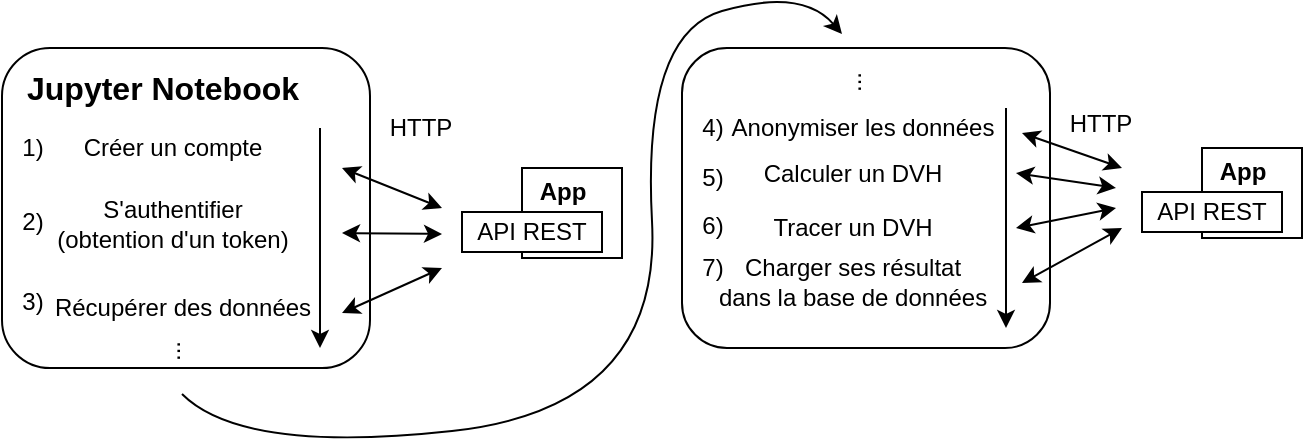 <mxfile version="16.5.6" type="device"><diagram id="ygQyKBwr0GyuvjkVkwpO" name="Page-1"><mxGraphModel dx="711" dy="412" grid="1" gridSize="10" guides="1" tooltips="1" connect="1" arrows="1" fold="1" page="1" pageScale="1" pageWidth="827" pageHeight="1169" math="0" shadow="0"><root><mxCell id="0"/><mxCell id="1" parent="0"/><mxCell id="K30MsVTrxcoe9SvX4Om6-78" value="" style="rounded=1;whiteSpace=wrap;html=1;" parent="1" vertex="1"><mxGeometry x="230" y="200" width="184" height="160" as="geometry"/></mxCell><mxCell id="K30MsVTrxcoe9SvX4Om6-18" value="" style="rounded=0;whiteSpace=wrap;html=1;" parent="1" vertex="1"><mxGeometry x="490" y="260" width="50" height="45" as="geometry"/></mxCell><mxCell id="K30MsVTrxcoe9SvX4Om6-5" value="" style="endArrow=classic;html=1;rounded=0;" parent="1" edge="1"><mxGeometry width="50" height="50" relative="1" as="geometry"><mxPoint x="389" y="240" as="sourcePoint"/><mxPoint x="389" y="350" as="targetPoint"/></mxGeometry></mxCell><mxCell id="K30MsVTrxcoe9SvX4Om6-6" value="Créer un compte" style="text;html=1;align=center;verticalAlign=middle;resizable=0;points=[];autosize=1;strokeColor=none;fillColor=none;" parent="1" vertex="1"><mxGeometry x="265" y="240" width="100" height="20" as="geometry"/></mxCell><mxCell id="K30MsVTrxcoe9SvX4Om6-7" value="S'authentifier&lt;br&gt;(obtention d'un token)" style="text;html=1;align=center;verticalAlign=middle;resizable=0;points=[];autosize=1;strokeColor=none;fillColor=none;" parent="1" vertex="1"><mxGeometry x="250" y="272.5" width="130" height="30" as="geometry"/></mxCell><mxCell id="K30MsVTrxcoe9SvX4Om6-8" value="Récupérer des données" style="text;html=1;align=center;verticalAlign=middle;resizable=0;points=[];autosize=1;strokeColor=none;fillColor=none;" parent="1" vertex="1"><mxGeometry x="250" y="320" width="140" height="20" as="geometry"/></mxCell><mxCell id="K30MsVTrxcoe9SvX4Om6-14" value="" style="endArrow=classic;html=1;rounded=0;startArrow=classic;startFill=1;endFill=1;" parent="1" edge="1"><mxGeometry width="50" height="50" relative="1" as="geometry"><mxPoint x="400" y="260" as="sourcePoint"/><mxPoint x="450" y="280" as="targetPoint"/></mxGeometry></mxCell><mxCell id="K30MsVTrxcoe9SvX4Om6-15" value="HTTP" style="text;html=1;align=center;verticalAlign=middle;resizable=0;points=[];autosize=1;strokeColor=none;fillColor=none;" parent="1" vertex="1"><mxGeometry x="414" y="230" width="50" height="20" as="geometry"/></mxCell><mxCell id="K30MsVTrxcoe9SvX4Om6-17" value="API REST" style="whiteSpace=wrap;html=1;" parent="1" vertex="1"><mxGeometry x="460" y="282" width="70" height="20" as="geometry"/></mxCell><mxCell id="K30MsVTrxcoe9SvX4Om6-19" value="&lt;b&gt;App&lt;/b&gt;" style="text;html=1;align=center;verticalAlign=middle;resizable=0;points=[];autosize=1;strokeColor=none;fillColor=none;" parent="1" vertex="1"><mxGeometry x="490" y="262" width="40" height="20" as="geometry"/></mxCell><mxCell id="K30MsVTrxcoe9SvX4Om6-43" value="" style="endArrow=classic;html=1;rounded=0;startArrow=classic;startFill=1;" parent="1" edge="1"><mxGeometry width="50" height="50" relative="1" as="geometry"><mxPoint x="400" y="292.5" as="sourcePoint"/><mxPoint x="450" y="293" as="targetPoint"/></mxGeometry></mxCell><mxCell id="K30MsVTrxcoe9SvX4Om6-49" value="" style="endArrow=classic;html=1;rounded=0;startArrow=classic;startFill=1;" parent="1" edge="1"><mxGeometry width="50" height="50" relative="1" as="geometry"><mxPoint x="400" y="332.5" as="sourcePoint"/><mxPoint x="450" y="310" as="targetPoint"/></mxGeometry></mxCell><mxCell id="K30MsVTrxcoe9SvX4Om6-79" value="Jupyter Notebook" style="text;html=1;align=center;verticalAlign=middle;resizable=0;points=[];autosize=1;strokeColor=none;fillColor=none;fontStyle=1;fontSize=16;" parent="1" vertex="1"><mxGeometry x="235" y="210" width="150" height="20" as="geometry"/></mxCell><mxCell id="K30MsVTrxcoe9SvX4Om6-84" value="&lt;font style=&quot;font-size: 12px&quot;&gt;1)&lt;/font&gt;" style="text;html=1;align=center;verticalAlign=middle;resizable=0;points=[];autosize=1;strokeColor=none;fillColor=none;fontSize=16;" parent="1" vertex="1"><mxGeometry x="230" y="232.5" width="30" height="30" as="geometry"/></mxCell><mxCell id="K30MsVTrxcoe9SvX4Om6-85" value="&lt;font style=&quot;font-size: 12px&quot;&gt;2)&lt;/font&gt;" style="text;html=1;align=center;verticalAlign=middle;resizable=0;points=[];autosize=1;strokeColor=none;fillColor=none;fontSize=16;" parent="1" vertex="1"><mxGeometry x="230" y="270" width="30" height="30" as="geometry"/></mxCell><mxCell id="K30MsVTrxcoe9SvX4Om6-86" value="&lt;font style=&quot;font-size: 12px&quot;&gt;3)&lt;/font&gt;" style="text;html=1;align=center;verticalAlign=middle;resizable=0;points=[];autosize=1;strokeColor=none;fillColor=none;fontSize=16;" parent="1" vertex="1"><mxGeometry x="230" y="310" width="30" height="30" as="geometry"/></mxCell><mxCell id="k37QPmjvFx7fU82uKJNg-60" value="" style="rounded=1;whiteSpace=wrap;html=1;" vertex="1" parent="1"><mxGeometry x="570" y="200" width="184" height="150" as="geometry"/></mxCell><mxCell id="k37QPmjvFx7fU82uKJNg-62" value="" style="endArrow=classic;html=1;rounded=0;" edge="1" parent="1"><mxGeometry width="50" height="50" relative="1" as="geometry"><mxPoint x="732" y="230" as="sourcePoint"/><mxPoint x="732" y="340" as="targetPoint"/></mxGeometry></mxCell><mxCell id="k37QPmjvFx7fU82uKJNg-66" value="Anonymiser les données" style="text;html=1;align=center;verticalAlign=middle;resizable=0;points=[];autosize=1;strokeColor=none;fillColor=none;" vertex="1" parent="1"><mxGeometry x="585" y="230" width="150" height="20" as="geometry"/></mxCell><mxCell id="k37QPmjvFx7fU82uKJNg-67" value="Calculer un DVH" style="text;html=1;align=center;verticalAlign=middle;resizable=0;points=[];autosize=1;strokeColor=none;fillColor=none;" vertex="1" parent="1"><mxGeometry x="605" y="252.5" width="100" height="20" as="geometry"/></mxCell><mxCell id="k37QPmjvFx7fU82uKJNg-68" value="Tracer un DVH" style="text;html=1;align=center;verticalAlign=middle;resizable=0;points=[];autosize=1;strokeColor=none;fillColor=none;" vertex="1" parent="1"><mxGeometry x="605" y="280" width="100" height="20" as="geometry"/></mxCell><mxCell id="k37QPmjvFx7fU82uKJNg-69" value="Charger ses résultat&lt;br&gt;dans la base de données" style="text;html=1;align=center;verticalAlign=middle;resizable=0;points=[];autosize=1;strokeColor=none;fillColor=none;" vertex="1" parent="1"><mxGeometry x="580" y="302" width="150" height="30" as="geometry"/></mxCell><mxCell id="k37QPmjvFx7fU82uKJNg-89" value="" style="endArrow=classic;html=1;rounded=0;startArrow=classic;startFill=1;endFill=1;" edge="1" parent="1"><mxGeometry width="50" height="50" relative="1" as="geometry"><mxPoint x="740" y="242.5" as="sourcePoint"/><mxPoint x="790" y="260" as="targetPoint"/></mxGeometry></mxCell><mxCell id="k37QPmjvFx7fU82uKJNg-90" value="HTTP" style="text;html=1;align=center;verticalAlign=middle;resizable=0;points=[];autosize=1;strokeColor=none;fillColor=none;" vertex="1" parent="1"><mxGeometry x="754" y="227.5" width="50" height="20" as="geometry"/></mxCell><mxCell id="k37QPmjvFx7fU82uKJNg-95" value="" style="endArrow=classic;html=1;rounded=0;startArrow=classic;startFill=1;endFill=1;" edge="1" parent="1"><mxGeometry width="50" height="50" relative="1" as="geometry"><mxPoint x="737" y="262.5" as="sourcePoint"/><mxPoint x="787" y="270" as="targetPoint"/></mxGeometry></mxCell><mxCell id="k37QPmjvFx7fU82uKJNg-100" value="" style="endArrow=classic;html=1;rounded=0;startArrow=classic;startFill=1;" edge="1" parent="1"><mxGeometry width="50" height="50" relative="1" as="geometry"><mxPoint x="737" y="290" as="sourcePoint"/><mxPoint x="787" y="280" as="targetPoint"/></mxGeometry></mxCell><mxCell id="k37QPmjvFx7fU82uKJNg-106" value="" style="endArrow=classic;html=1;rounded=0;startArrow=classic;startFill=1;" edge="1" parent="1"><mxGeometry width="50" height="50" relative="1" as="geometry"><mxPoint x="740" y="317.5" as="sourcePoint"/><mxPoint x="790" y="290" as="targetPoint"/></mxGeometry></mxCell><mxCell id="k37QPmjvFx7fU82uKJNg-115" value="&lt;font style=&quot;font-size: 12px&quot;&gt;4)&lt;/font&gt;" style="text;html=1;align=center;verticalAlign=middle;resizable=0;points=[];autosize=1;strokeColor=none;fillColor=none;fontSize=16;" vertex="1" parent="1"><mxGeometry x="570" y="222.5" width="30" height="30" as="geometry"/></mxCell><mxCell id="k37QPmjvFx7fU82uKJNg-116" value="&lt;font style=&quot;font-size: 12px&quot;&gt;5)&lt;br&gt;&lt;/font&gt;" style="text;html=1;align=center;verticalAlign=middle;resizable=0;points=[];autosize=1;strokeColor=none;fillColor=none;fontSize=16;" vertex="1" parent="1"><mxGeometry x="570" y="247.5" width="30" height="30" as="geometry"/></mxCell><mxCell id="k37QPmjvFx7fU82uKJNg-117" value="&lt;font style=&quot;font-size: 12px&quot;&gt;6)&lt;/font&gt;" style="text;html=1;align=center;verticalAlign=middle;resizable=0;points=[];autosize=1;strokeColor=none;fillColor=none;fontSize=16;" vertex="1" parent="1"><mxGeometry x="570" y="272" width="30" height="30" as="geometry"/></mxCell><mxCell id="k37QPmjvFx7fU82uKJNg-118" value="&lt;font style=&quot;font-size: 12px&quot;&gt;7)&lt;/font&gt;" style="text;html=1;align=center;verticalAlign=middle;resizable=0;points=[];autosize=1;strokeColor=none;fillColor=none;fontSize=16;" vertex="1" parent="1"><mxGeometry x="570" y="292.5" width="30" height="30" as="geometry"/></mxCell><mxCell id="k37QPmjvFx7fU82uKJNg-119" value="..." style="text;html=1;align=center;verticalAlign=middle;resizable=0;points=[];autosize=1;strokeColor=none;fillColor=none;rotation=-90;" vertex="1" parent="1"><mxGeometry x="300" y="342" width="30" height="20" as="geometry"/></mxCell><mxCell id="k37QPmjvFx7fU82uKJNg-120" value="..." style="text;html=1;align=center;verticalAlign=middle;resizable=0;points=[];autosize=1;strokeColor=none;fillColor=none;rotation=-90;" vertex="1" parent="1"><mxGeometry x="640" y="207.5" width="30" height="20" as="geometry"/></mxCell><mxCell id="k37QPmjvFx7fU82uKJNg-121" value="" style="curved=1;endArrow=classic;html=1;rounded=0;" edge="1" parent="1"><mxGeometry width="50" height="50" relative="1" as="geometry"><mxPoint x="320" y="373" as="sourcePoint"/><mxPoint x="650" y="193" as="targetPoint"/><Array as="points"><mxPoint x="350" y="403"/><mxPoint x="560" y="380"/><mxPoint x="550" y="193"/><mxPoint x="630" y="170"/></Array></mxGeometry></mxCell><mxCell id="k37QPmjvFx7fU82uKJNg-122" value="" style="rounded=0;whiteSpace=wrap;html=1;" vertex="1" parent="1"><mxGeometry x="830" y="250" width="50" height="45" as="geometry"/></mxCell><mxCell id="k37QPmjvFx7fU82uKJNg-123" value="API REST" style="whiteSpace=wrap;html=1;" vertex="1" parent="1"><mxGeometry x="800" y="272" width="70" height="20" as="geometry"/></mxCell><mxCell id="k37QPmjvFx7fU82uKJNg-124" value="&lt;b&gt;App&lt;/b&gt;" style="text;html=1;align=center;verticalAlign=middle;resizable=0;points=[];autosize=1;strokeColor=none;fillColor=none;" vertex="1" parent="1"><mxGeometry x="830" y="252" width="40" height="20" as="geometry"/></mxCell></root></mxGraphModel></diagram></mxfile>